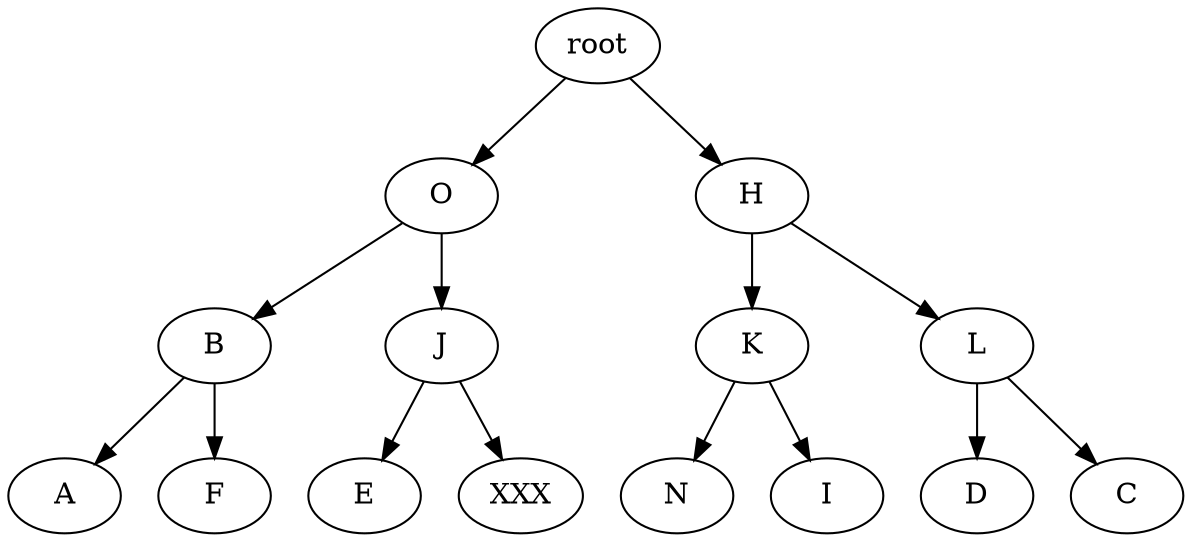digraph G {
	0 [label=root]
	1 [label=O]
	0 -> 1
	2 [label=H]
	0 -> 2
	3 [label=B]
	1 -> 3
	4 [label=J]
	1 -> 4
	5 [label=K]
	2 -> 5
	6 [label=L]
	2 -> 6
	7 [label=A]
	3 -> 7
	8 [label=F]
	3 -> 8
	9 [label=E]
	4 -> 9
	10 [label=XXX]
	4 -> 10
	11 [label=N]
	5 -> 11
	12 [label=I]
	5 -> 12
	13 [label=D]
	6 -> 13
	14 [label=C]
	6 -> 14
}
